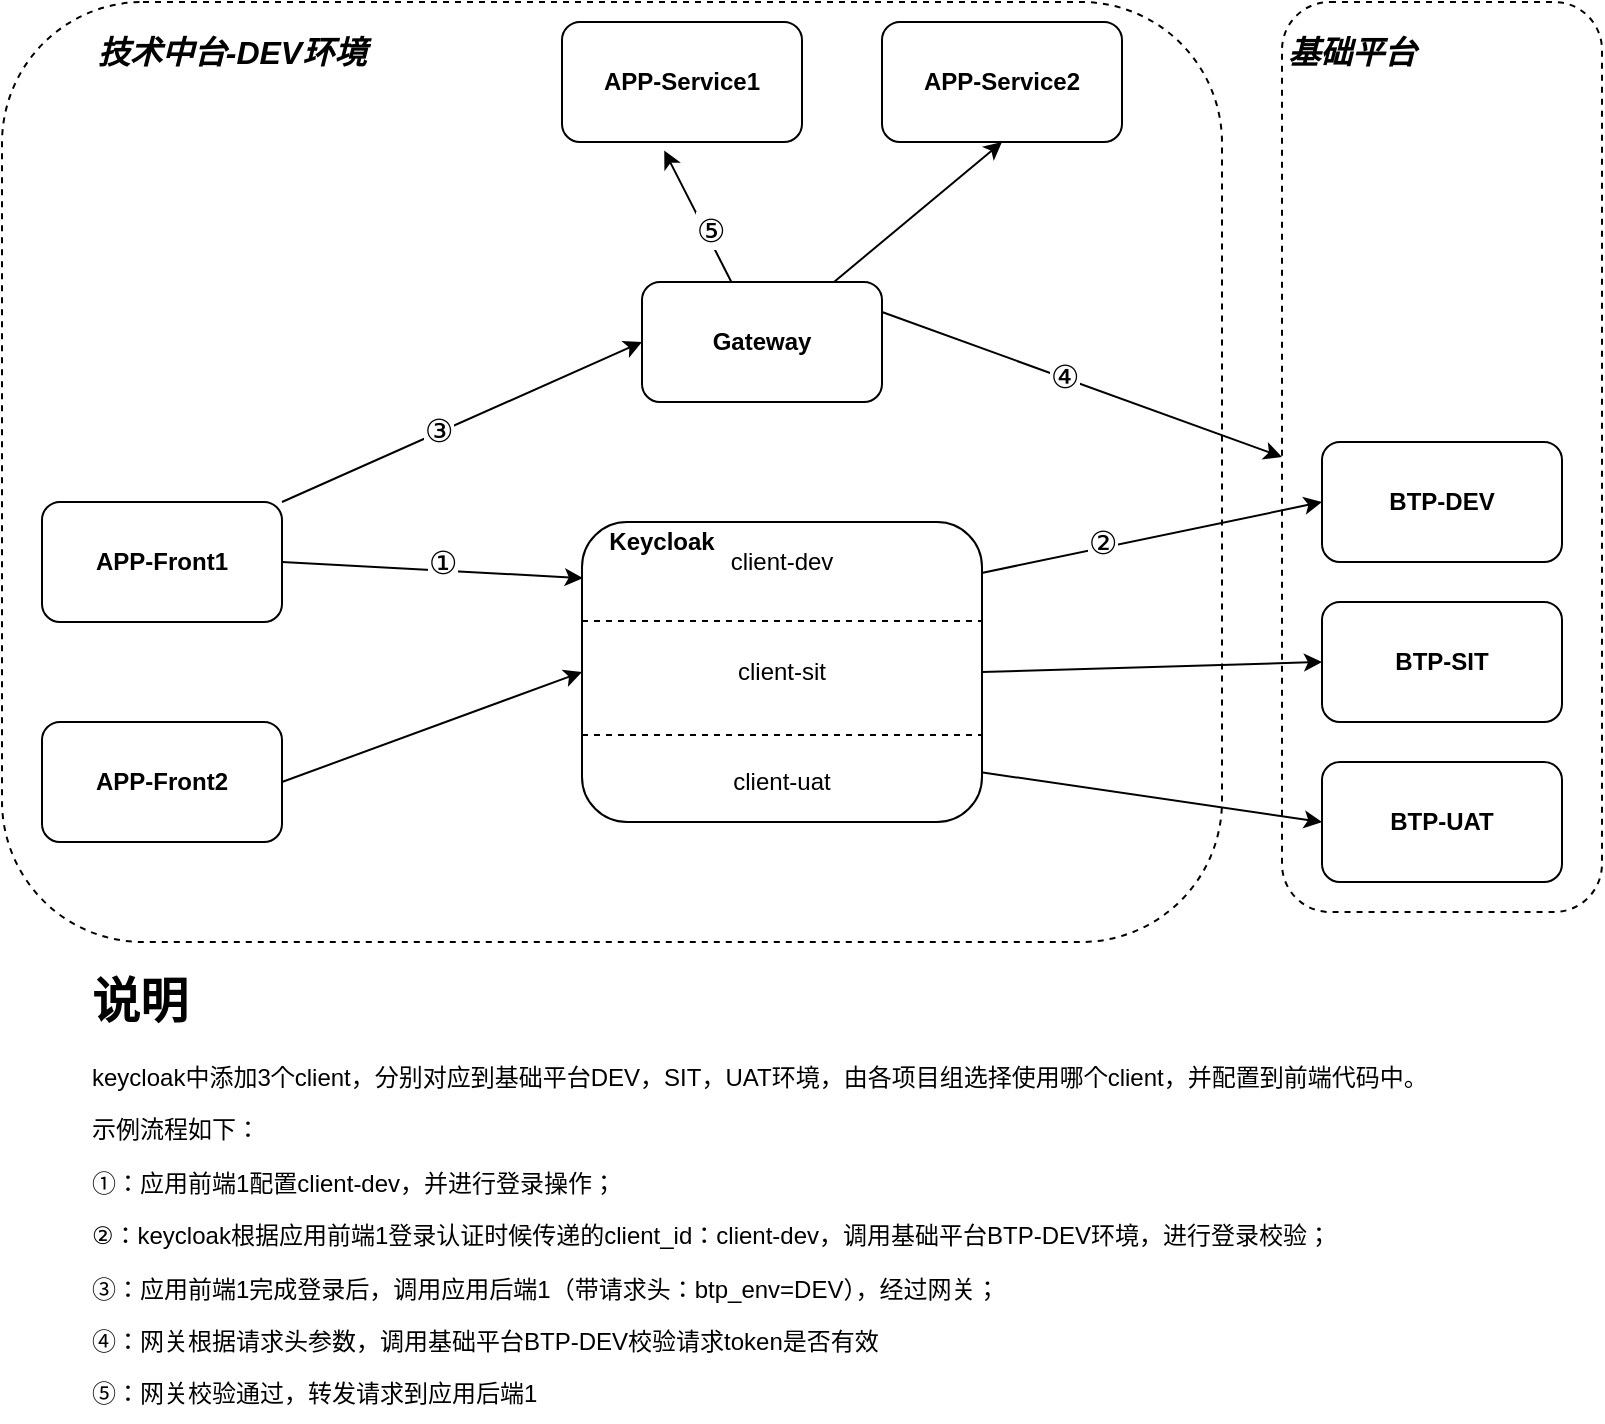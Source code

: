 <mxfile version="14.0.0" type="github">
  <diagram id="1Ht35DXn-JhuVOMwkHlW" name="Page-1">
    <mxGraphModel dx="1353" dy="802" grid="1" gridSize="10" guides="1" tooltips="1" connect="1" arrows="1" fold="1" page="1" pageScale="1" pageWidth="827" pageHeight="1169" math="0" shadow="0">
      <root>
        <mxCell id="0" />
        <mxCell id="1" parent="0" />
        <mxCell id="daievUbQpzk6-FgNpJxz-40" value="" style="rounded=1;whiteSpace=wrap;html=1;dashed=1;align=left;" vertex="1" parent="1">
          <mxGeometry x="640" y="10" width="160" height="455" as="geometry" />
        </mxCell>
        <mxCell id="daievUbQpzk6-FgNpJxz-38" value="" style="rounded=1;whiteSpace=wrap;html=1;align=left;dashed=1;" vertex="1" parent="1">
          <mxGeometry y="10" width="610" height="470" as="geometry" />
        </mxCell>
        <mxCell id="daievUbQpzk6-FgNpJxz-21" style="rounded=0;orthogonalLoop=1;jettySize=auto;html=1;exitX=1;exitY=0.5;exitDx=0;exitDy=0;entryX=0.002;entryY=0.187;entryDx=0;entryDy=0;entryPerimeter=0;" edge="1" parent="1" source="daievUbQpzk6-FgNpJxz-1" target="daievUbQpzk6-FgNpJxz-13">
          <mxGeometry relative="1" as="geometry" />
        </mxCell>
        <mxCell id="daievUbQpzk6-FgNpJxz-43" value="①" style="edgeLabel;html=1;align=center;verticalAlign=middle;resizable=0;points=[];fontSize=16;" vertex="1" connectable="0" parent="daievUbQpzk6-FgNpJxz-21">
          <mxGeometry x="-0.127" y="-1" relative="1" as="geometry">
            <mxPoint x="14.63" y="-4.5" as="offset" />
          </mxGeometry>
        </mxCell>
        <mxCell id="daievUbQpzk6-FgNpJxz-31" style="edgeStyle=none;rounded=0;orthogonalLoop=1;jettySize=auto;html=1;exitX=1;exitY=0;exitDx=0;exitDy=0;entryX=0;entryY=0.5;entryDx=0;entryDy=0;" edge="1" parent="1" source="daievUbQpzk6-FgNpJxz-1" target="daievUbQpzk6-FgNpJxz-10">
          <mxGeometry relative="1" as="geometry" />
        </mxCell>
        <mxCell id="daievUbQpzk6-FgNpJxz-42" value="③" style="edgeLabel;html=1;align=center;verticalAlign=middle;resizable=0;points=[];fontSize=16;" vertex="1" connectable="0" parent="daievUbQpzk6-FgNpJxz-31">
          <mxGeometry x="-0.132" y="2" relative="1" as="geometry">
            <mxPoint as="offset" />
          </mxGeometry>
        </mxCell>
        <mxCell id="daievUbQpzk6-FgNpJxz-1" value="APP-Front1" style="rounded=1;whiteSpace=wrap;html=1;fontStyle=1" vertex="1" parent="1">
          <mxGeometry x="20" y="260" width="120" height="60" as="geometry" />
        </mxCell>
        <mxCell id="daievUbQpzk6-FgNpJxz-22" style="edgeStyle=none;rounded=0;orthogonalLoop=1;jettySize=auto;html=1;entryX=0;entryY=0.5;entryDx=0;entryDy=0;exitX=1;exitY=0.5;exitDx=0;exitDy=0;" edge="1" parent="1" source="daievUbQpzk6-FgNpJxz-2" target="daievUbQpzk6-FgNpJxz-13">
          <mxGeometry relative="1" as="geometry" />
        </mxCell>
        <mxCell id="daievUbQpzk6-FgNpJxz-2" value="APP-Front2" style="rounded=1;whiteSpace=wrap;html=1;fontStyle=1" vertex="1" parent="1">
          <mxGeometry x="20" y="370" width="120" height="60" as="geometry" />
        </mxCell>
        <mxCell id="daievUbQpzk6-FgNpJxz-9" value="BTP-DEV" style="rounded=1;whiteSpace=wrap;html=1;align=center;fontStyle=1" vertex="1" parent="1">
          <mxGeometry x="660" y="230" width="120" height="60" as="geometry" />
        </mxCell>
        <mxCell id="daievUbQpzk6-FgNpJxz-36" style="edgeStyle=none;rounded=0;orthogonalLoop=1;jettySize=auto;html=1;entryX=0.426;entryY=1.071;entryDx=0;entryDy=0;entryPerimeter=0;" edge="1" parent="1" source="daievUbQpzk6-FgNpJxz-10" target="daievUbQpzk6-FgNpJxz-34">
          <mxGeometry relative="1" as="geometry" />
        </mxCell>
        <mxCell id="daievUbQpzk6-FgNpJxz-49" value="⑤" style="edgeLabel;html=1;align=center;verticalAlign=middle;resizable=0;points=[];fontSize=16;" vertex="1" connectable="0" parent="daievUbQpzk6-FgNpJxz-36">
          <mxGeometry x="-0.245" y="-2" relative="1" as="geometry">
            <mxPoint as="offset" />
          </mxGeometry>
        </mxCell>
        <mxCell id="daievUbQpzk6-FgNpJxz-37" style="edgeStyle=none;rounded=0;orthogonalLoop=1;jettySize=auto;html=1;entryX=0.5;entryY=1;entryDx=0;entryDy=0;" edge="1" parent="1" source="daievUbQpzk6-FgNpJxz-10" target="daievUbQpzk6-FgNpJxz-35">
          <mxGeometry relative="1" as="geometry" />
        </mxCell>
        <mxCell id="daievUbQpzk6-FgNpJxz-45" style="edgeStyle=none;rounded=0;orthogonalLoop=1;jettySize=auto;html=1;entryX=0;entryY=0.5;entryDx=0;entryDy=0;fontSize=16;exitX=1;exitY=0.25;exitDx=0;exitDy=0;" edge="1" parent="1" source="daievUbQpzk6-FgNpJxz-10" target="daievUbQpzk6-FgNpJxz-40">
          <mxGeometry relative="1" as="geometry" />
        </mxCell>
        <mxCell id="daievUbQpzk6-FgNpJxz-48" value="④" style="edgeLabel;html=1;align=center;verticalAlign=middle;resizable=0;points=[];fontSize=16;" vertex="1" connectable="0" parent="daievUbQpzk6-FgNpJxz-45">
          <mxGeometry x="-0.099" y="1" relative="1" as="geometry">
            <mxPoint as="offset" />
          </mxGeometry>
        </mxCell>
        <mxCell id="daievUbQpzk6-FgNpJxz-10" value="Gateway" style="rounded=1;whiteSpace=wrap;html=1;align=center;fontStyle=1" vertex="1" parent="1">
          <mxGeometry x="320" y="150" width="120" height="60" as="geometry" />
        </mxCell>
        <mxCell id="daievUbQpzk6-FgNpJxz-11" value="BTP-SIT" style="rounded=1;whiteSpace=wrap;html=1;align=center;fontStyle=1" vertex="1" parent="1">
          <mxGeometry x="660" y="310" width="120" height="60" as="geometry" />
        </mxCell>
        <mxCell id="daievUbQpzk6-FgNpJxz-12" value="BTP-UAT" style="rounded=1;whiteSpace=wrap;html=1;align=center;fontStyle=1" vertex="1" parent="1">
          <mxGeometry x="660" y="390" width="120" height="60" as="geometry" />
        </mxCell>
        <mxCell id="daievUbQpzk6-FgNpJxz-23" style="edgeStyle=none;rounded=0;orthogonalLoop=1;jettySize=auto;html=1;entryX=0;entryY=0.5;entryDx=0;entryDy=0;exitX=1.002;exitY=0.169;exitDx=0;exitDy=0;exitPerimeter=0;" edge="1" parent="1" source="daievUbQpzk6-FgNpJxz-13" target="daievUbQpzk6-FgNpJxz-9">
          <mxGeometry relative="1" as="geometry" />
        </mxCell>
        <mxCell id="daievUbQpzk6-FgNpJxz-44" value="②" style="edgeLabel;html=1;align=center;verticalAlign=middle;resizable=0;points=[];fontSize=16;" vertex="1" connectable="0" parent="daievUbQpzk6-FgNpJxz-23">
          <mxGeometry x="0.145" y="-1" relative="1" as="geometry">
            <mxPoint x="-37.83" y="3.93" as="offset" />
          </mxGeometry>
        </mxCell>
        <mxCell id="daievUbQpzk6-FgNpJxz-24" style="edgeStyle=none;rounded=0;orthogonalLoop=1;jettySize=auto;html=1;entryX=0;entryY=0.5;entryDx=0;entryDy=0;exitX=1;exitY=0.5;exitDx=0;exitDy=0;" edge="1" parent="1" source="daievUbQpzk6-FgNpJxz-13" target="daievUbQpzk6-FgNpJxz-11">
          <mxGeometry relative="1" as="geometry" />
        </mxCell>
        <mxCell id="daievUbQpzk6-FgNpJxz-25" style="edgeStyle=none;rounded=0;orthogonalLoop=1;jettySize=auto;html=1;entryX=0;entryY=0.5;entryDx=0;entryDy=0;exitX=1.002;exitY=0.835;exitDx=0;exitDy=0;exitPerimeter=0;" edge="1" parent="1" source="daievUbQpzk6-FgNpJxz-13" target="daievUbQpzk6-FgNpJxz-12">
          <mxGeometry relative="1" as="geometry" />
        </mxCell>
        <mxCell id="daievUbQpzk6-FgNpJxz-13" value="" style="rounded=1;whiteSpace=wrap;html=1;align=center;" vertex="1" parent="1">
          <mxGeometry x="290" y="270" width="200" height="150" as="geometry" />
        </mxCell>
        <mxCell id="daievUbQpzk6-FgNpJxz-14" value="" style="endArrow=none;dashed=1;html=1;entryX=1;entryY=0.25;entryDx=0;entryDy=0;exitX=0;exitY=0.25;exitDx=0;exitDy=0;" edge="1" parent="1">
          <mxGeometry width="50" height="50" relative="1" as="geometry">
            <mxPoint x="290" y="319.5" as="sourcePoint" />
            <mxPoint x="490" y="319.5" as="targetPoint" />
          </mxGeometry>
        </mxCell>
        <mxCell id="daievUbQpzk6-FgNpJxz-15" value="" style="endArrow=none;dashed=1;html=1;entryX=1;entryY=0.75;entryDx=0;entryDy=0;exitX=0;exitY=0.75;exitDx=0;exitDy=0;" edge="1" parent="1">
          <mxGeometry width="50" height="50" relative="1" as="geometry">
            <mxPoint x="290" y="376.5" as="sourcePoint" />
            <mxPoint x="490" y="376.5" as="targetPoint" />
          </mxGeometry>
        </mxCell>
        <mxCell id="daievUbQpzk6-FgNpJxz-16" value="Keycloak" style="text;html=1;strokeColor=none;fillColor=none;align=center;verticalAlign=middle;whiteSpace=wrap;rounded=0;fontStyle=1" vertex="1" parent="1">
          <mxGeometry x="310" y="270" width="40" height="20" as="geometry" />
        </mxCell>
        <mxCell id="daievUbQpzk6-FgNpJxz-18" value="client-dev" style="text;html=1;strokeColor=none;fillColor=none;align=center;verticalAlign=middle;whiteSpace=wrap;rounded=0;" vertex="1" parent="1">
          <mxGeometry x="360" y="280" width="60" height="20" as="geometry" />
        </mxCell>
        <mxCell id="daievUbQpzk6-FgNpJxz-19" value="client-sit" style="text;html=1;strokeColor=none;fillColor=none;align=center;verticalAlign=middle;whiteSpace=wrap;rounded=0;" vertex="1" parent="1">
          <mxGeometry x="360" y="335" width="60" height="20" as="geometry" />
        </mxCell>
        <mxCell id="daievUbQpzk6-FgNpJxz-20" value="client-uat" style="text;html=1;strokeColor=none;fillColor=none;align=center;verticalAlign=middle;whiteSpace=wrap;rounded=0;" vertex="1" parent="1">
          <mxGeometry x="360" y="390" width="60" height="20" as="geometry" />
        </mxCell>
        <mxCell id="daievUbQpzk6-FgNpJxz-33" value="&lt;h1&gt;说明&lt;/h1&gt;&lt;p&gt;keycloak中添加3个client，分别对应到基础平台DEV，SIT，UAT环境，由各项目组选择使用哪个client，并配置到前端代码中。&lt;/p&gt;&lt;p&gt;示例流程如下：&lt;/p&gt;&lt;p&gt;①：应用前端1配置client-dev，并进行登录操作；&lt;/p&gt;&lt;p&gt;②：keycloak根据应用前端1登录认证时候传递的client_id：client-dev，调用基础平台BTP-DEV环境，进行登录校验；&lt;/p&gt;&lt;p&gt;③：应用前端1完成登录后，调用应用后端1（带请求头：btp_env=DEV），经过网关；&lt;/p&gt;&lt;p&gt;④：网关根据请求头参数，调用基础平台BTP-DEV校验请求token是否有效&lt;/p&gt;&lt;p&gt;⑤：网关校验通过，转发请求到应用后端1&lt;/p&gt;" style="text;html=1;strokeColor=none;fillColor=none;spacing=5;spacingTop=-20;whiteSpace=wrap;overflow=hidden;rounded=0;align=left;" vertex="1" parent="1">
          <mxGeometry x="40" y="490" width="700" height="230" as="geometry" />
        </mxCell>
        <mxCell id="daievUbQpzk6-FgNpJxz-34" value="APP-Service1" style="rounded=1;whiteSpace=wrap;html=1;align=center;fontStyle=1" vertex="1" parent="1">
          <mxGeometry x="280" y="20" width="120" height="60" as="geometry" />
        </mxCell>
        <mxCell id="daievUbQpzk6-FgNpJxz-35" value="APP-Service2" style="rounded=1;whiteSpace=wrap;html=1;align=center;fontStyle=1" vertex="1" parent="1">
          <mxGeometry x="440" y="20" width="120" height="60" as="geometry" />
        </mxCell>
        <mxCell id="daievUbQpzk6-FgNpJxz-39" value="技术中台-DEV环境" style="text;html=1;strokeColor=none;fillColor=none;align=center;verticalAlign=middle;whiteSpace=wrap;rounded=0;dashed=1;fontStyle=3;fontSize=16;" vertex="1" parent="1">
          <mxGeometry x="30" y="25" width="170" height="20" as="geometry" />
        </mxCell>
        <mxCell id="daievUbQpzk6-FgNpJxz-41" value="基础平台" style="text;html=1;strokeColor=none;fillColor=none;align=center;verticalAlign=middle;whiteSpace=wrap;rounded=0;dashed=1;fontStyle=3;fontSize=16;" vertex="1" parent="1">
          <mxGeometry x="640" y="25" width="70" height="20" as="geometry" />
        </mxCell>
      </root>
    </mxGraphModel>
  </diagram>
</mxfile>
